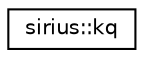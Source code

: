 digraph "Graphical Class Hierarchy"
{
 // INTERACTIVE_SVG=YES
  edge [fontname="Helvetica",fontsize="10",labelfontname="Helvetica",labelfontsize="10"];
  node [fontname="Helvetica",fontsize="10",shape=record];
  rankdir="LR";
  Node1 [label="sirius::kq",height=0.2,width=0.4,color="black", fillcolor="white", style="filled",URL="$structsirius_1_1kq.html"];
}
